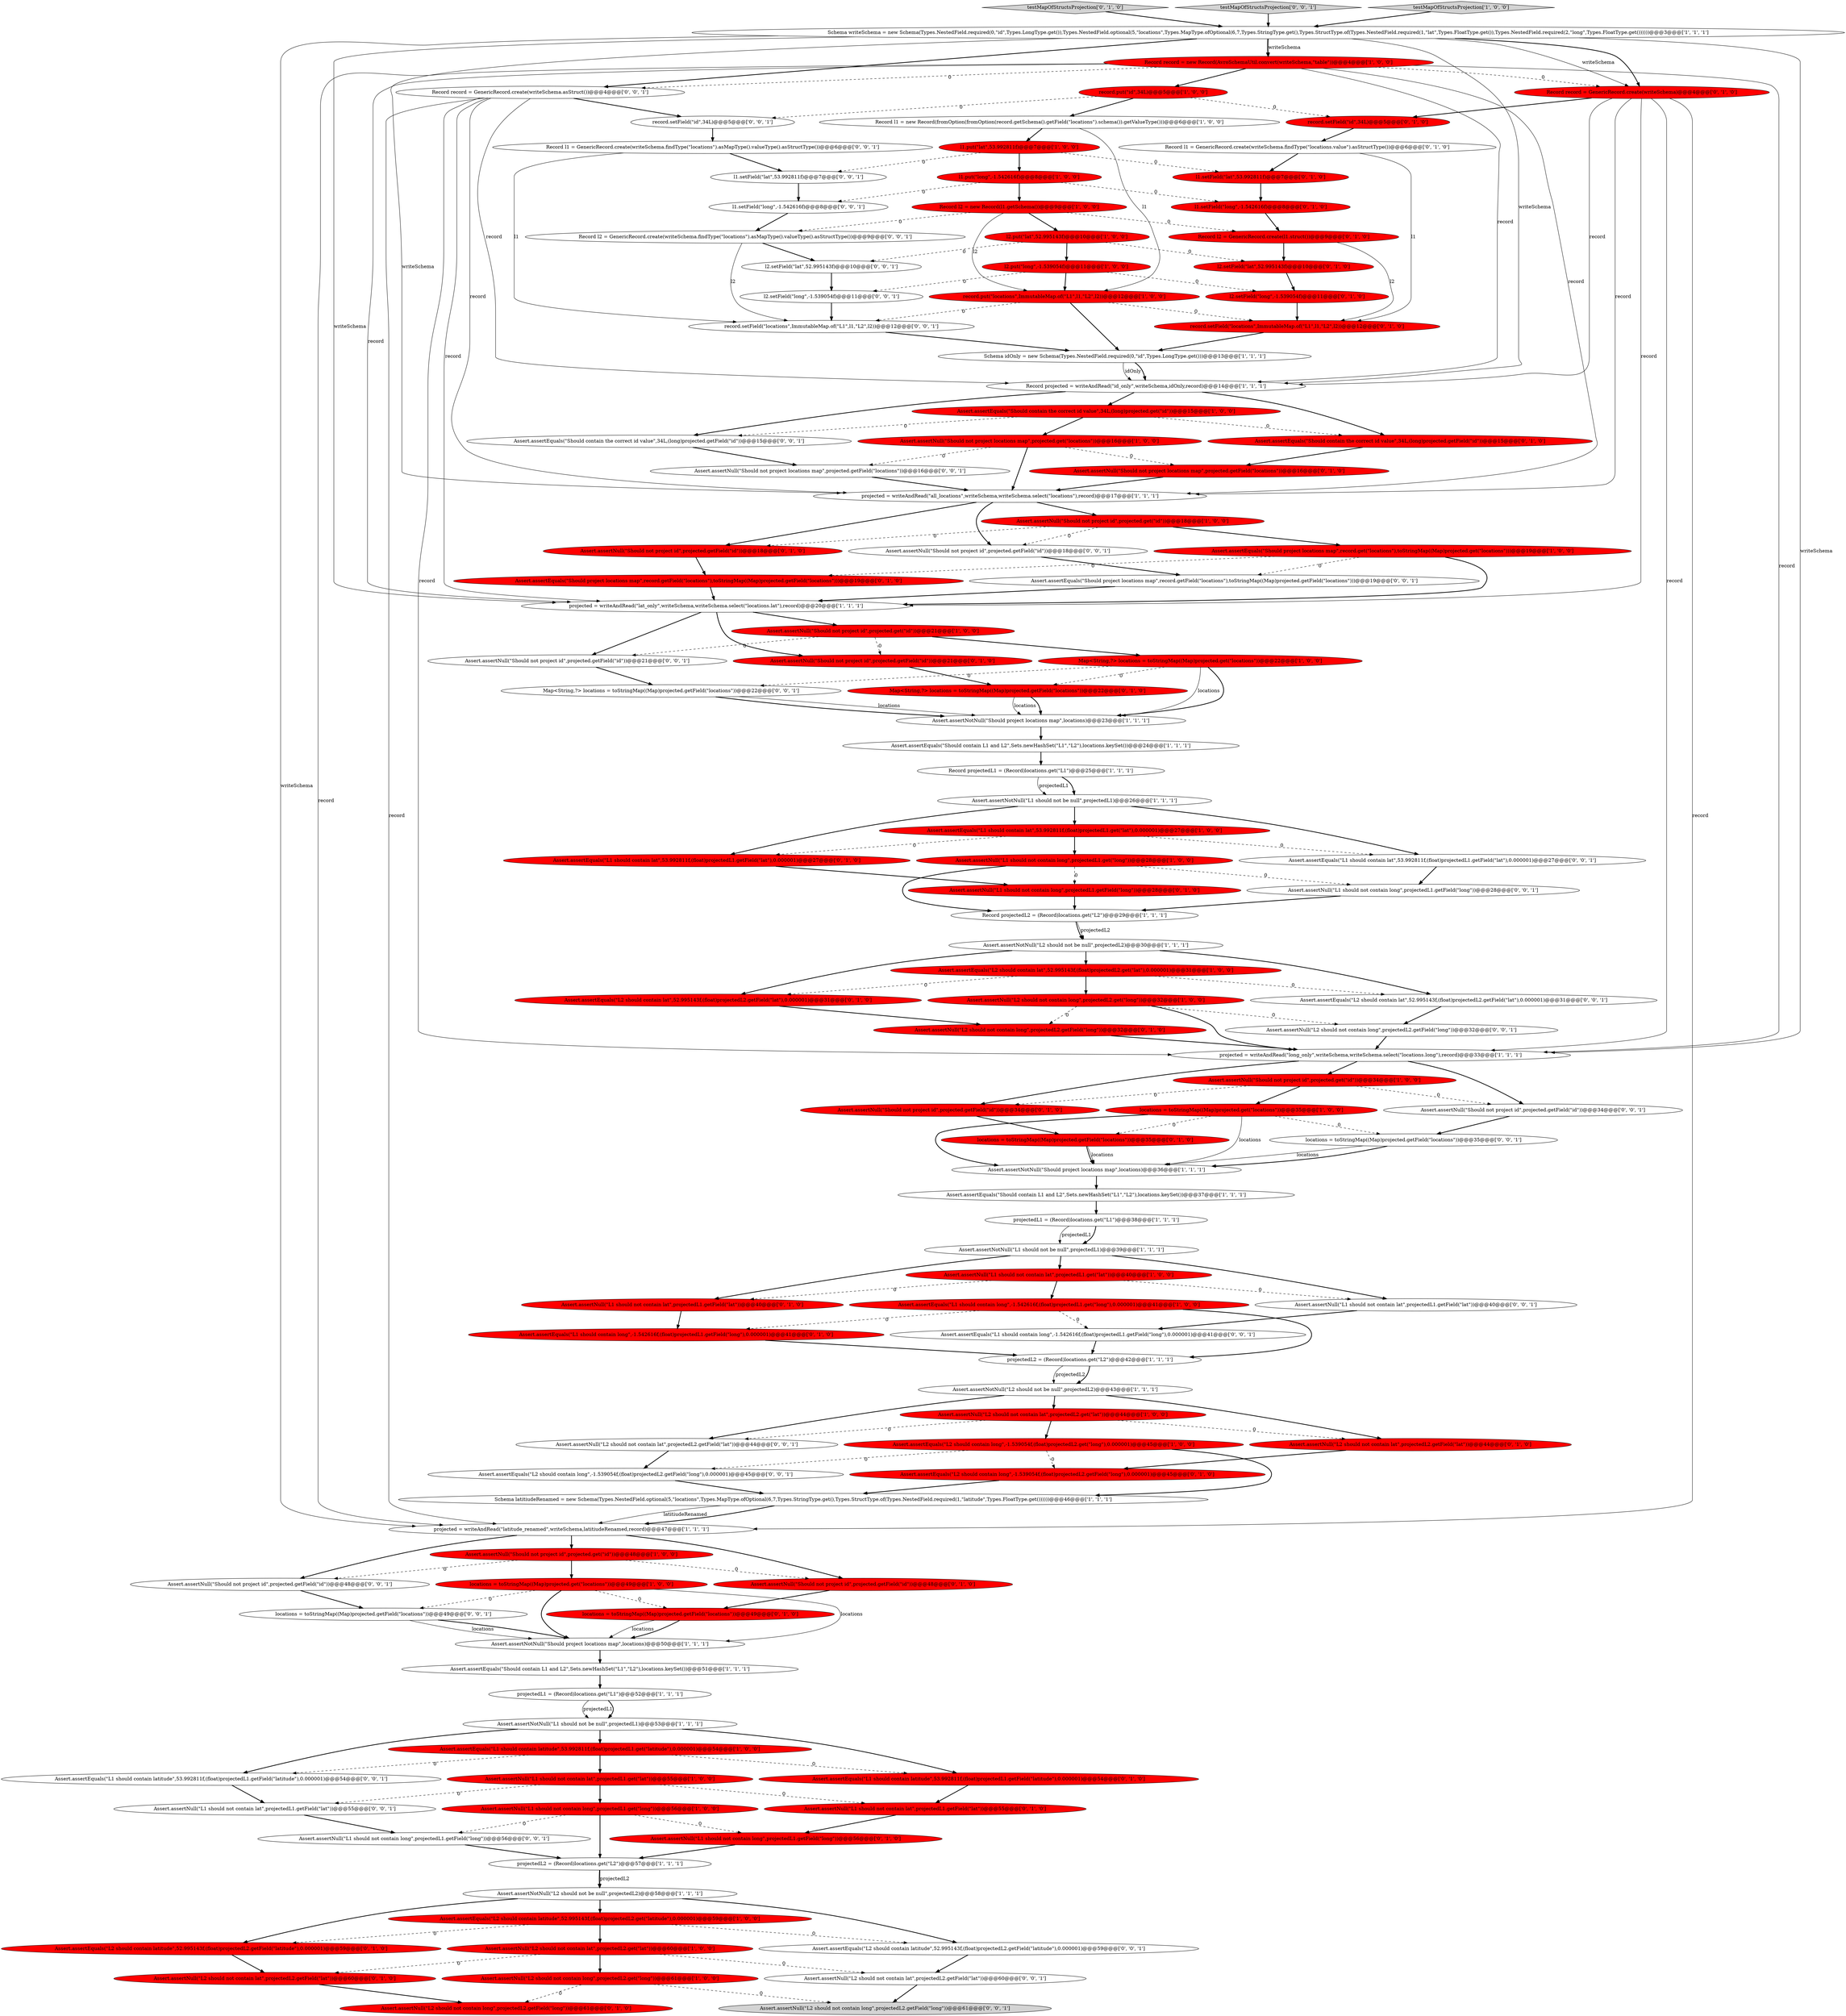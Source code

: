 digraph {
121 [style = filled, label = "Assert.assertNull(\"Should not project id\",projected.getField(\"id\"))@@@48@@@['0', '0', '1']", fillcolor = white, shape = ellipse image = "AAA0AAABBB3BBB"];
41 [style = filled, label = "Assert.assertEquals(\"L2 should contain lat\",52.995143f,(float)projectedL2.get(\"lat\"),0.000001)@@@31@@@['1', '0', '0']", fillcolor = red, shape = ellipse image = "AAA1AAABBB1BBB"];
37 [style = filled, label = "Assert.assertEquals(\"Should contain L1 and L2\",Sets.newHashSet(\"L1\",\"L2\"),locations.keySet())@@@37@@@['1', '1', '1']", fillcolor = white, shape = ellipse image = "AAA0AAABBB1BBB"];
28 [style = filled, label = "Record projectedL2 = (Record)locations.get(\"L2\")@@@29@@@['1', '1', '1']", fillcolor = white, shape = ellipse image = "AAA0AAABBB1BBB"];
45 [style = filled, label = "Assert.assertEquals(\"L2 should contain long\",-1.539054f,(float)projectedL2.get(\"long\"),0.000001)@@@45@@@['1', '0', '0']", fillcolor = red, shape = ellipse image = "AAA1AAABBB1BBB"];
107 [style = filled, label = "record.setField(\"locations\",ImmutableMap.of(\"L1\",l1,\"L2\",l2))@@@12@@@['0', '0', '1']", fillcolor = white, shape = ellipse image = "AAA0AAABBB3BBB"];
108 [style = filled, label = "l2.setField(\"lat\",52.995143f)@@@10@@@['0', '0', '1']", fillcolor = white, shape = ellipse image = "AAA0AAABBB3BBB"];
10 [style = filled, label = "Assert.assertEquals(\"L1 should contain lat\",53.992811f,(float)projectedL1.get(\"lat\"),0.000001)@@@27@@@['1', '0', '0']", fillcolor = red, shape = ellipse image = "AAA1AAABBB1BBB"];
36 [style = filled, label = "Assert.assertEquals(\"L1 should contain latitude\",53.992811f,(float)projectedL1.get(\"latitude\"),0.000001)@@@54@@@['1', '0', '0']", fillcolor = red, shape = ellipse image = "AAA1AAABBB1BBB"];
46 [style = filled, label = "projected = writeAndRead(\"all_locations\",writeSchema,writeSchema.select(\"locations\"),record)@@@17@@@['1', '1', '1']", fillcolor = white, shape = ellipse image = "AAA0AAABBB1BBB"];
47 [style = filled, label = "Assert.assertNull(\"Should not project id\",projected.get(\"id\"))@@@21@@@['1', '0', '0']", fillcolor = red, shape = ellipse image = "AAA1AAABBB1BBB"];
0 [style = filled, label = "Assert.assertEquals(\"L1 should contain long\",-1.542616f,(float)projectedL1.get(\"long\"),0.000001)@@@41@@@['1', '0', '0']", fillcolor = red, shape = ellipse image = "AAA1AAABBB1BBB"];
106 [style = filled, label = "Assert.assertNull(\"L1 should not contain lat\",projectedL1.getField(\"lat\"))@@@40@@@['0', '0', '1']", fillcolor = white, shape = ellipse image = "AAA0AAABBB3BBB"];
78 [style = filled, label = "record.setField(\"id\",34L)@@@5@@@['0', '1', '0']", fillcolor = red, shape = ellipse image = "AAA1AAABBB2BBB"];
29 [style = filled, label = "l1.put(\"lat\",53.992811f)@@@7@@@['1', '0', '0']", fillcolor = red, shape = ellipse image = "AAA1AAABBB1BBB"];
55 [style = filled, label = "Assert.assertNotNull(\"L2 should not be null\",projectedL2)@@@43@@@['1', '1', '1']", fillcolor = white, shape = ellipse image = "AAA0AAABBB1BBB"];
83 [style = filled, label = "l1.setField(\"lat\",53.992811f)@@@7@@@['0', '1', '0']", fillcolor = red, shape = ellipse image = "AAA1AAABBB2BBB"];
4 [style = filled, label = "Assert.assertNotNull(\"L2 should not be null\",projectedL2)@@@58@@@['1', '1', '1']", fillcolor = white, shape = ellipse image = "AAA0AAABBB1BBB"];
84 [style = filled, label = "Assert.assertNull(\"L2 should not contain lat\",projectedL2.getField(\"lat\"))@@@44@@@['0', '1', '0']", fillcolor = red, shape = ellipse image = "AAA1AAABBB2BBB"];
101 [style = filled, label = "Record record = GenericRecord.create(writeSchema.asStruct())@@@4@@@['0', '0', '1']", fillcolor = white, shape = ellipse image = "AAA0AAABBB3BBB"];
26 [style = filled, label = "projectedL2 = (Record)locations.get(\"L2\")@@@42@@@['1', '1', '1']", fillcolor = white, shape = ellipse image = "AAA0AAABBB1BBB"];
96 [style = filled, label = "l1.setField(\"lat\",53.992811f)@@@7@@@['0', '0', '1']", fillcolor = white, shape = ellipse image = "AAA0AAABBB3BBB"];
114 [style = filled, label = "Assert.assertEquals(\"L1 should contain latitude\",53.992811f,(float)projectedL1.getField(\"latitude\"),0.000001)@@@54@@@['0', '0', '1']", fillcolor = white, shape = ellipse image = "AAA0AAABBB3BBB"];
61 [style = filled, label = "Assert.assertNull(\"Should not project id\",projected.getField(\"id\"))@@@21@@@['0', '1', '0']", fillcolor = red, shape = ellipse image = "AAA1AAABBB2BBB"];
117 [style = filled, label = "Assert.assertEquals(\"L2 should contain long\",-1.539054f,(float)projectedL2.getField(\"long\"),0.000001)@@@45@@@['0', '0', '1']", fillcolor = white, shape = ellipse image = "AAA0AAABBB3BBB"];
94 [style = filled, label = "Assert.assertNull(\"Should not project id\",projected.getField(\"id\"))@@@34@@@['0', '0', '1']", fillcolor = white, shape = ellipse image = "AAA0AAABBB3BBB"];
19 [style = filled, label = "Assert.assertEquals(\"Should contain L1 and L2\",Sets.newHashSet(\"L1\",\"L2\"),locations.keySet())@@@24@@@['1', '1', '1']", fillcolor = white, shape = ellipse image = "AAA0AAABBB1BBB"];
113 [style = filled, label = "Assert.assertEquals(\"Should project locations map\",record.getField(\"locations\"),toStringMap((Map)projected.getField(\"locations\")))@@@19@@@['0', '0', '1']", fillcolor = white, shape = ellipse image = "AAA0AAABBB3BBB"];
53 [style = filled, label = "Schema writeSchema = new Schema(Types.NestedField.required(0,\"id\",Types.LongType.get()),Types.NestedField.optional(5,\"locations\",Types.MapType.ofOptional(6,7,Types.StringType.get(),Types.StructType.of(Types.NestedField.required(1,\"lat\",Types.FloatType.get()),Types.NestedField.required(2,\"long\",Types.FloatType.get())))))@@@3@@@['1', '1', '1']", fillcolor = white, shape = ellipse image = "AAA0AAABBB1BBB"];
93 [style = filled, label = "Assert.assertNull(\"Should not project locations map\",projected.getField(\"locations\"))@@@16@@@['0', '1', '0']", fillcolor = red, shape = ellipse image = "AAA1AAABBB2BBB"];
54 [style = filled, label = "l2.put(\"lat\",52.995143f)@@@10@@@['1', '0', '0']", fillcolor = red, shape = ellipse image = "AAA1AAABBB1BBB"];
59 [style = filled, label = "projectedL2 = (Record)locations.get(\"L2\")@@@57@@@['1', '1', '1']", fillcolor = white, shape = ellipse image = "AAA0AAABBB1BBB"];
60 [style = filled, label = "Map<String,?> locations = toStringMap((Map)projected.getField(\"locations\"))@@@22@@@['0', '1', '0']", fillcolor = red, shape = ellipse image = "AAA1AAABBB2BBB"];
38 [style = filled, label = "projected = writeAndRead(\"long_only\",writeSchema,writeSchema.select(\"locations.long\"),record)@@@33@@@['1', '1', '1']", fillcolor = white, shape = ellipse image = "AAA0AAABBB1BBB"];
91 [style = filled, label = "Assert.assertEquals(\"L2 should contain long\",-1.539054f,(float)projectedL2.getField(\"long\"),0.000001)@@@45@@@['0', '1', '0']", fillcolor = red, shape = ellipse image = "AAA1AAABBB2BBB"];
27 [style = filled, label = "projected = writeAndRead(\"latitude_renamed\",writeSchema,latitiudeRenamed,record)@@@47@@@['1', '1', '1']", fillcolor = white, shape = ellipse image = "AAA0AAABBB1BBB"];
48 [style = filled, label = "Assert.assertNotNull(\"L1 should not be null\",projectedL1)@@@26@@@['1', '1', '1']", fillcolor = white, shape = ellipse image = "AAA0AAABBB1BBB"];
82 [style = filled, label = "Assert.assertNull(\"L1 should not contain long\",projectedL1.getField(\"long\"))@@@28@@@['0', '1', '0']", fillcolor = red, shape = ellipse image = "AAA1AAABBB2BBB"];
62 [style = filled, label = "Assert.assertEquals(\"L2 should contain latitude\",52.995143f,(float)projectedL2.getField(\"latitude\"),0.000001)@@@59@@@['0', '1', '0']", fillcolor = red, shape = ellipse image = "AAA1AAABBB2BBB"];
16 [style = filled, label = "Assert.assertNull(\"Should not project id\",projected.get(\"id\"))@@@18@@@['1', '0', '0']", fillcolor = red, shape = ellipse image = "AAA1AAABBB1BBB"];
76 [style = filled, label = "testMapOfStructsProjection['0', '1', '0']", fillcolor = lightgray, shape = diamond image = "AAA0AAABBB2BBB"];
22 [style = filled, label = "projected = writeAndRead(\"lat_only\",writeSchema,writeSchema.select(\"locations.lat\"),record)@@@20@@@['1', '1', '1']", fillcolor = white, shape = ellipse image = "AAA0AAABBB1BBB"];
97 [style = filled, label = "Assert.assertNull(\"Should not project id\",projected.getField(\"id\"))@@@18@@@['0', '0', '1']", fillcolor = white, shape = ellipse image = "AAA0AAABBB3BBB"];
115 [style = filled, label = "Assert.assertEquals(\"L1 should contain lat\",53.992811f,(float)projectedL1.getField(\"lat\"),0.000001)@@@27@@@['0', '0', '1']", fillcolor = white, shape = ellipse image = "AAA0AAABBB3BBB"];
120 [style = filled, label = "Assert.assertNull(\"L1 should not contain long\",projectedL1.getField(\"long\"))@@@28@@@['0', '0', '1']", fillcolor = white, shape = ellipse image = "AAA0AAABBB3BBB"];
123 [style = filled, label = "Assert.assertNull(\"L2 should not contain long\",projectedL2.getField(\"long\"))@@@61@@@['0', '0', '1']", fillcolor = lightgray, shape = ellipse image = "AAA0AAABBB3BBB"];
31 [style = filled, label = "Record record = new Record(AvroSchemaUtil.convert(writeSchema,\"table\"))@@@4@@@['1', '0', '0']", fillcolor = red, shape = ellipse image = "AAA1AAABBB1BBB"];
109 [style = filled, label = "Assert.assertEquals(\"L2 should contain latitude\",52.995143f,(float)projectedL2.getField(\"latitude\"),0.000001)@@@59@@@['0', '0', '1']", fillcolor = white, shape = ellipse image = "AAA0AAABBB3BBB"];
105 [style = filled, label = "Record l2 = GenericRecord.create(writeSchema.findType(\"locations\").asMapType().valueType().asStructType())@@@9@@@['0', '0', '1']", fillcolor = white, shape = ellipse image = "AAA0AAABBB3BBB"];
8 [style = filled, label = "Assert.assertEquals(\"L2 should contain latitude\",52.995143f,(float)projectedL2.get(\"latitude\"),0.000001)@@@59@@@['1', '0', '0']", fillcolor = red, shape = ellipse image = "AAA1AAABBB1BBB"];
42 [style = filled, label = "Assert.assertNull(\"L2 should not contain long\",projectedL2.get(\"long\"))@@@61@@@['1', '0', '0']", fillcolor = red, shape = ellipse image = "AAA1AAABBB1BBB"];
65 [style = filled, label = "Assert.assertEquals(\"L2 should contain lat\",52.995143f,(float)projectedL2.getField(\"lat\"),0.000001)@@@31@@@['0', '1', '0']", fillcolor = red, shape = ellipse image = "AAA1AAABBB2BBB"];
72 [style = filled, label = "Assert.assertEquals(\"L1 should contain long\",-1.542616f,(float)projectedL1.getField(\"long\"),0.000001)@@@41@@@['0', '1', '0']", fillcolor = red, shape = ellipse image = "AAA1AAABBB2BBB"];
92 [style = filled, label = "l2.setField(\"lat\",52.995143f)@@@10@@@['0', '1', '0']", fillcolor = red, shape = ellipse image = "AAA1AAABBB2BBB"];
85 [style = filled, label = "Record l1 = GenericRecord.create(writeSchema.findType(\"locations.value\").asStructType())@@@6@@@['0', '1', '0']", fillcolor = white, shape = ellipse image = "AAA0AAABBB2BBB"];
66 [style = filled, label = "locations = toStringMap((Map)projected.getField(\"locations\"))@@@35@@@['0', '1', '0']", fillcolor = red, shape = ellipse image = "AAA1AAABBB2BBB"];
99 [style = filled, label = "Assert.assertNull(\"L1 should not contain lat\",projectedL1.getField(\"lat\"))@@@55@@@['0', '0', '1']", fillcolor = white, shape = ellipse image = "AAA0AAABBB3BBB"];
2 [style = filled, label = "Assert.assertNull(\"Should not project locations map\",projected.get(\"locations\"))@@@16@@@['1', '0', '0']", fillcolor = red, shape = ellipse image = "AAA1AAABBB1BBB"];
20 [style = filled, label = "Assert.assertNotNull(\"L1 should not be null\",projectedL1)@@@39@@@['1', '1', '1']", fillcolor = white, shape = ellipse image = "AAA0AAABBB1BBB"];
69 [style = filled, label = "Assert.assertEquals(\"L1 should contain latitude\",53.992811f,(float)projectedL1.getField(\"latitude\"),0.000001)@@@54@@@['0', '1', '0']", fillcolor = red, shape = ellipse image = "AAA1AAABBB2BBB"];
13 [style = filled, label = "l2.put(\"long\",-1.539054f)@@@11@@@['1', '0', '0']", fillcolor = red, shape = ellipse image = "AAA1AAABBB1BBB"];
127 [style = filled, label = "locations = toStringMap((Map)projected.getField(\"locations\"))@@@49@@@['0', '0', '1']", fillcolor = white, shape = ellipse image = "AAA0AAABBB3BBB"];
11 [style = filled, label = "Schema idOnly = new Schema(Types.NestedField.required(0,\"id\",Types.LongType.get()))@@@13@@@['1', '1', '1']", fillcolor = white, shape = ellipse image = "AAA0AAABBB1BBB"];
112 [style = filled, label = "Map<String,?> locations = toStringMap((Map)projected.getField(\"locations\"))@@@22@@@['0', '0', '1']", fillcolor = white, shape = ellipse image = "AAA0AAABBB3BBB"];
88 [style = filled, label = "Assert.assertNull(\"L1 should not contain lat\",projectedL1.getField(\"lat\"))@@@40@@@['0', '1', '0']", fillcolor = red, shape = ellipse image = "AAA1AAABBB2BBB"];
57 [style = filled, label = "Record l2 = new Record(l1.getSchema())@@@9@@@['1', '0', '0']", fillcolor = red, shape = ellipse image = "AAA1AAABBB1BBB"];
95 [style = filled, label = "l1.setField(\"long\",-1.542616f)@@@8@@@['0', '0', '1']", fillcolor = white, shape = ellipse image = "AAA0AAABBB3BBB"];
24 [style = filled, label = "Assert.assertEquals(\"Should contain L1 and L2\",Sets.newHashSet(\"L1\",\"L2\"),locations.keySet())@@@51@@@['1', '1', '1']", fillcolor = white, shape = ellipse image = "AAA0AAABBB1BBB"];
89 [style = filled, label = "Assert.assertNull(\"L2 should not contain long\",projectedL2.getField(\"long\"))@@@61@@@['0', '1', '0']", fillcolor = red, shape = ellipse image = "AAA1AAABBB2BBB"];
75 [style = filled, label = "Assert.assertEquals(\"Should contain the correct id value\",34L,(long)projected.getField(\"id\"))@@@15@@@['0', '1', '0']", fillcolor = red, shape = ellipse image = "AAA1AAABBB2BBB"];
44 [style = filled, label = "Assert.assertNotNull(\"Should project locations map\",locations)@@@36@@@['1', '1', '1']", fillcolor = white, shape = ellipse image = "AAA0AAABBB1BBB"];
98 [style = filled, label = "record.setField(\"id\",34L)@@@5@@@['0', '0', '1']", fillcolor = white, shape = ellipse image = "AAA0AAABBB3BBB"];
102 [style = filled, label = "Assert.assertNull(\"Should not project id\",projected.getField(\"id\"))@@@21@@@['0', '0', '1']", fillcolor = white, shape = ellipse image = "AAA0AAABBB3BBB"];
111 [style = filled, label = "Assert.assertNull(\"Should not project locations map\",projected.getField(\"locations\"))@@@16@@@['0', '0', '1']", fillcolor = white, shape = ellipse image = "AAA0AAABBB3BBB"];
18 [style = filled, label = "Map<String,?> locations = toStringMap((Map)projected.get(\"locations\"))@@@22@@@['1', '0', '0']", fillcolor = red, shape = ellipse image = "AAA1AAABBB1BBB"];
32 [style = filled, label = "record.put(\"locations\",ImmutableMap.of(\"L1\",l1,\"L2\",l2))@@@12@@@['1', '0', '0']", fillcolor = red, shape = ellipse image = "AAA1AAABBB1BBB"];
63 [style = filled, label = "Assert.assertNull(\"L2 should not contain lat\",projectedL2.getField(\"lat\"))@@@60@@@['0', '1', '0']", fillcolor = red, shape = ellipse image = "AAA1AAABBB2BBB"];
35 [style = filled, label = "projectedL1 = (Record)locations.get(\"L1\")@@@38@@@['1', '1', '1']", fillcolor = white, shape = ellipse image = "AAA0AAABBB1BBB"];
103 [style = filled, label = "Assert.assertEquals(\"L2 should contain lat\",52.995143f,(float)projectedL2.getField(\"lat\"),0.000001)@@@31@@@['0', '0', '1']", fillcolor = white, shape = ellipse image = "AAA0AAABBB3BBB"];
15 [style = filled, label = "Assert.assertEquals(\"Should contain the correct id value\",34L,(long)projected.get(\"id\"))@@@15@@@['1', '0', '0']", fillcolor = red, shape = ellipse image = "AAA1AAABBB1BBB"];
74 [style = filled, label = "Assert.assertNull(\"L1 should not contain lat\",projectedL1.getField(\"lat\"))@@@55@@@['0', '1', '0']", fillcolor = red, shape = ellipse image = "AAA1AAABBB2BBB"];
104 [style = filled, label = "Assert.assertNull(\"L2 should not contain lat\",projectedL2.getField(\"lat\"))@@@44@@@['0', '0', '1']", fillcolor = white, shape = ellipse image = "AAA0AAABBB3BBB"];
122 [style = filled, label = "testMapOfStructsProjection['0', '0', '1']", fillcolor = lightgray, shape = diamond image = "AAA0AAABBB3BBB"];
34 [style = filled, label = "Assert.assertNull(\"L1 should not contain long\",projectedL1.get(\"long\"))@@@56@@@['1', '0', '0']", fillcolor = red, shape = ellipse image = "AAA1AAABBB1BBB"];
70 [style = filled, label = "Record record = GenericRecord.create(writeSchema)@@@4@@@['0', '1', '0']", fillcolor = red, shape = ellipse image = "AAA1AAABBB2BBB"];
86 [style = filled, label = "Assert.assertNull(\"L2 should not contain long\",projectedL2.getField(\"long\"))@@@32@@@['0', '1', '0']", fillcolor = red, shape = ellipse image = "AAA1AAABBB2BBB"];
56 [style = filled, label = "Assert.assertNull(\"Should not project id\",projected.get(\"id\"))@@@48@@@['1', '0', '0']", fillcolor = red, shape = ellipse image = "AAA1AAABBB1BBB"];
110 [style = filled, label = "l2.setField(\"long\",-1.539054f)@@@11@@@['0', '0', '1']", fillcolor = white, shape = ellipse image = "AAA0AAABBB3BBB"];
25 [style = filled, label = "testMapOfStructsProjection['1', '0', '0']", fillcolor = lightgray, shape = diamond image = "AAA0AAABBB1BBB"];
71 [style = filled, label = "l1.setField(\"long\",-1.542616f)@@@8@@@['0', '1', '0']", fillcolor = red, shape = ellipse image = "AAA1AAABBB2BBB"];
87 [style = filled, label = "Assert.assertNull(\"Should not project id\",projected.getField(\"id\"))@@@48@@@['0', '1', '0']", fillcolor = red, shape = ellipse image = "AAA1AAABBB2BBB"];
14 [style = filled, label = "Schema latitiudeRenamed = new Schema(Types.NestedField.optional(5,\"locations\",Types.MapType.ofOptional(6,7,Types.StringType.get(),Types.StructType.of(Types.NestedField.required(1,\"latitude\",Types.FloatType.get())))))@@@46@@@['1', '1', '1']", fillcolor = white, shape = ellipse image = "AAA0AAABBB1BBB"];
64 [style = filled, label = "Assert.assertNull(\"Should not project id\",projected.getField(\"id\"))@@@18@@@['0', '1', '0']", fillcolor = red, shape = ellipse image = "AAA1AAABBB2BBB"];
125 [style = filled, label = "Assert.assertNull(\"L2 should not contain long\",projectedL2.getField(\"long\"))@@@32@@@['0', '0', '1']", fillcolor = white, shape = ellipse image = "AAA0AAABBB3BBB"];
7 [style = filled, label = "Assert.assertNull(\"L1 should not contain lat\",projectedL1.get(\"lat\"))@@@55@@@['1', '0', '0']", fillcolor = red, shape = ellipse image = "AAA1AAABBB1BBB"];
9 [style = filled, label = "Assert.assertNull(\"L2 should not contain lat\",projectedL2.get(\"lat\"))@@@60@@@['1', '0', '0']", fillcolor = red, shape = ellipse image = "AAA1AAABBB1BBB"];
52 [style = filled, label = "Assert.assertNotNull(\"L2 should not be null\",projectedL2)@@@30@@@['1', '1', '1']", fillcolor = white, shape = ellipse image = "AAA0AAABBB1BBB"];
116 [style = filled, label = "Assert.assertEquals(\"L1 should contain long\",-1.542616f,(float)projectedL1.getField(\"long\"),0.000001)@@@41@@@['0', '0', '1']", fillcolor = white, shape = ellipse image = "AAA0AAABBB3BBB"];
124 [style = filled, label = "Assert.assertNull(\"L1 should not contain long\",projectedL1.getField(\"long\"))@@@56@@@['0', '0', '1']", fillcolor = white, shape = ellipse image = "AAA0AAABBB3BBB"];
126 [style = filled, label = "Assert.assertNull(\"L2 should not contain lat\",projectedL2.getField(\"lat\"))@@@60@@@['0', '0', '1']", fillcolor = white, shape = ellipse image = "AAA0AAABBB3BBB"];
51 [style = filled, label = "Assert.assertNull(\"L2 should not contain long\",projectedL2.get(\"long\"))@@@32@@@['1', '0', '0']", fillcolor = red, shape = ellipse image = "AAA1AAABBB1BBB"];
5 [style = filled, label = "record.put(\"id\",34L)@@@5@@@['1', '0', '0']", fillcolor = red, shape = ellipse image = "AAA1AAABBB1BBB"];
21 [style = filled, label = "Assert.assertNotNull(\"L1 should not be null\",projectedL1)@@@53@@@['1', '1', '1']", fillcolor = white, shape = ellipse image = "AAA0AAABBB1BBB"];
67 [style = filled, label = "Assert.assertEquals(\"Should project locations map\",record.getField(\"locations\"),toStringMap((Map)projected.getField(\"locations\")))@@@19@@@['0', '1', '0']", fillcolor = red, shape = ellipse image = "AAA1AAABBB2BBB"];
3 [style = filled, label = "Assert.assertNotNull(\"Should project locations map\",locations)@@@50@@@['1', '1', '1']", fillcolor = white, shape = ellipse image = "AAA0AAABBB1BBB"];
30 [style = filled, label = "Assert.assertNull(\"L2 should not contain lat\",projectedL2.get(\"lat\"))@@@44@@@['1', '0', '0']", fillcolor = red, shape = ellipse image = "AAA1AAABBB1BBB"];
33 [style = filled, label = "projectedL1 = (Record)locations.get(\"L1\")@@@52@@@['1', '1', '1']", fillcolor = white, shape = ellipse image = "AAA0AAABBB1BBB"];
68 [style = filled, label = "Assert.assertNull(\"Should not project id\",projected.getField(\"id\"))@@@34@@@['0', '1', '0']", fillcolor = red, shape = ellipse image = "AAA1AAABBB2BBB"];
90 [style = filled, label = "Assert.assertEquals(\"L1 should contain lat\",53.992811f,(float)projectedL1.getField(\"lat\"),0.000001)@@@27@@@['0', '1', '0']", fillcolor = red, shape = ellipse image = "AAA1AAABBB2BBB"];
6 [style = filled, label = "locations = toStringMap((Map)projected.get(\"locations\"))@@@49@@@['1', '0', '0']", fillcolor = red, shape = ellipse image = "AAA1AAABBB1BBB"];
12 [style = filled, label = "Record projectedL1 = (Record)locations.get(\"L1\")@@@25@@@['1', '1', '1']", fillcolor = white, shape = ellipse image = "AAA0AAABBB1BBB"];
39 [style = filled, label = "locations = toStringMap((Map)projected.get(\"locations\"))@@@35@@@['1', '0', '0']", fillcolor = red, shape = ellipse image = "AAA1AAABBB1BBB"];
40 [style = filled, label = "Record projected = writeAndRead(\"id_only\",writeSchema,idOnly,record)@@@14@@@['1', '1', '1']", fillcolor = white, shape = ellipse image = "AAA0AAABBB1BBB"];
77 [style = filled, label = "Record l2 = GenericRecord.create(l1.struct())@@@9@@@['0', '1', '0']", fillcolor = red, shape = ellipse image = "AAA1AAABBB2BBB"];
119 [style = filled, label = "Assert.assertEquals(\"Should contain the correct id value\",34L,(long)projected.getField(\"id\"))@@@15@@@['0', '0', '1']", fillcolor = white, shape = ellipse image = "AAA0AAABBB3BBB"];
49 [style = filled, label = "Record l1 = new Record(fromOption(fromOption(record.getSchema().getField(\"locations\").schema()).getValueType()))@@@6@@@['1', '0', '0']", fillcolor = white, shape = ellipse image = "AAA0AAABBB1BBB"];
58 [style = filled, label = "Assert.assertNull(\"Should not project id\",projected.get(\"id\"))@@@34@@@['1', '0', '0']", fillcolor = red, shape = ellipse image = "AAA1AAABBB1BBB"];
80 [style = filled, label = "record.setField(\"locations\",ImmutableMap.of(\"L1\",l1,\"L2\",l2))@@@12@@@['0', '1', '0']", fillcolor = red, shape = ellipse image = "AAA1AAABBB2BBB"];
100 [style = filled, label = "Record l1 = GenericRecord.create(writeSchema.findType(\"locations\").asMapType().valueType().asStructType())@@@6@@@['0', '0', '1']", fillcolor = white, shape = ellipse image = "AAA0AAABBB3BBB"];
73 [style = filled, label = "Assert.assertNull(\"L1 should not contain long\",projectedL1.getField(\"long\"))@@@56@@@['0', '1', '0']", fillcolor = red, shape = ellipse image = "AAA1AAABBB2BBB"];
81 [style = filled, label = "l2.setField(\"long\",-1.539054f)@@@11@@@['0', '1', '0']", fillcolor = red, shape = ellipse image = "AAA1AAABBB2BBB"];
43 [style = filled, label = "Assert.assertEquals(\"Should project locations map\",record.get(\"locations\"),toStringMap((Map)projected.get(\"locations\")))@@@19@@@['1', '0', '0']", fillcolor = red, shape = ellipse image = "AAA1AAABBB1BBB"];
1 [style = filled, label = "Assert.assertNull(\"L1 should not contain lat\",projectedL1.get(\"lat\"))@@@40@@@['1', '0', '0']", fillcolor = red, shape = ellipse image = "AAA1AAABBB1BBB"];
17 [style = filled, label = "Assert.assertNull(\"L1 should not contain long\",projectedL1.get(\"long\"))@@@28@@@['1', '0', '0']", fillcolor = red, shape = ellipse image = "AAA1AAABBB1BBB"];
118 [style = filled, label = "locations = toStringMap((Map)projected.getField(\"locations\"))@@@35@@@['0', '0', '1']", fillcolor = white, shape = ellipse image = "AAA0AAABBB3BBB"];
23 [style = filled, label = "Assert.assertNotNull(\"Should project locations map\",locations)@@@23@@@['1', '1', '1']", fillcolor = white, shape = ellipse image = "AAA0AAABBB1BBB"];
79 [style = filled, label = "locations = toStringMap((Map)projected.getField(\"locations\"))@@@49@@@['0', '1', '0']", fillcolor = red, shape = ellipse image = "AAA1AAABBB2BBB"];
50 [style = filled, label = "l1.put(\"long\",-1.542616f)@@@8@@@['1', '0', '0']", fillcolor = red, shape = ellipse image = "AAA1AAABBB1BBB"];
6->3 [style = bold, label=""];
31->46 [style = solid, label="record"];
3->24 [style = bold, label=""];
93->46 [style = bold, label=""];
53->40 [style = solid, label="writeSchema"];
94->118 [style = bold, label=""];
35->20 [style = solid, label="projectedL1"];
4->62 [style = bold, label=""];
68->66 [style = bold, label=""];
40->15 [style = bold, label=""];
25->53 [style = bold, label=""];
119->111 [style = bold, label=""];
10->17 [style = bold, label=""];
54->92 [style = dashed, label="0"];
101->38 [style = solid, label="record"];
41->103 [style = dashed, label="0"];
57->105 [style = dashed, label="0"];
115->120 [style = bold, label=""];
77->92 [style = bold, label=""];
32->80 [style = dashed, label="0"];
28->52 [style = solid, label="projectedL2"];
7->99 [style = dashed, label="0"];
5->49 [style = bold, label=""];
21->36 [style = bold, label=""];
109->126 [style = bold, label=""];
28->52 [style = bold, label=""];
110->107 [style = bold, label=""];
118->44 [style = solid, label="locations"];
22->47 [style = bold, label=""];
38->94 [style = bold, label=""];
1->88 [style = dashed, label="0"];
56->87 [style = dashed, label="0"];
4->109 [style = bold, label=""];
48->10 [style = bold, label=""];
16->43 [style = bold, label=""];
40->75 [style = bold, label=""];
31->101 [style = dashed, label="0"];
84->91 [style = bold, label=""];
4->8 [style = bold, label=""];
39->66 [style = dashed, label="0"];
118->44 [style = bold, label=""];
53->22 [style = solid, label="writeSchema"];
77->80 [style = solid, label="l2"];
91->14 [style = bold, label=""];
48->90 [style = bold, label=""];
117->14 [style = bold, label=""];
32->11 [style = bold, label=""];
2->111 [style = dashed, label="0"];
39->44 [style = solid, label="locations"];
31->40 [style = solid, label="record"];
111->46 [style = bold, label=""];
47->102 [style = dashed, label="0"];
42->123 [style = dashed, label="0"];
40->119 [style = bold, label=""];
60->23 [style = bold, label=""];
57->54 [style = bold, label=""];
31->22 [style = solid, label="record"];
49->32 [style = solid, label="l1"];
29->83 [style = dashed, label="0"];
31->27 [style = solid, label="record"];
18->23 [style = solid, label="locations"];
116->26 [style = bold, label=""];
127->3 [style = solid, label="locations"];
82->28 [style = bold, label=""];
13->32 [style = bold, label=""];
50->95 [style = dashed, label="0"];
70->46 [style = solid, label="record"];
19->12 [style = bold, label=""];
126->123 [style = bold, label=""];
35->20 [style = bold, label=""];
122->53 [style = bold, label=""];
0->72 [style = dashed, label="0"];
108->110 [style = bold, label=""];
47->61 [style = dashed, label="0"];
31->5 [style = bold, label=""];
17->82 [style = dashed, label="0"];
1->106 [style = dashed, label="0"];
53->101 [style = bold, label=""];
103->125 [style = bold, label=""];
52->65 [style = bold, label=""];
59->4 [style = bold, label=""];
30->84 [style = dashed, label="0"];
12->48 [style = bold, label=""];
57->32 [style = solid, label="l2"];
12->48 [style = solid, label="projectedL1"];
70->38 [style = solid, label="record"];
101->46 [style = solid, label="record"];
1->0 [style = bold, label=""];
9->126 [style = dashed, label="0"];
6->3 [style = solid, label="locations"];
18->112 [style = dashed, label="0"];
14->27 [style = solid, label="latitiudeRenamed"];
43->67 [style = dashed, label="0"];
7->74 [style = dashed, label="0"];
38->68 [style = bold, label=""];
27->56 [style = bold, label=""];
67->22 [style = bold, label=""];
70->27 [style = solid, label="record"];
58->39 [style = bold, label=""];
80->11 [style = bold, label=""];
73->59 [style = bold, label=""];
17->120 [style = dashed, label="0"];
53->38 [style = solid, label="writeSchema"];
34->59 [style = bold, label=""];
45->14 [style = bold, label=""];
81->80 [style = bold, label=""];
36->114 [style = dashed, label="0"];
34->73 [style = dashed, label="0"];
26->55 [style = solid, label="projectedL2"];
63->89 [style = bold, label=""];
43->22 [style = bold, label=""];
22->61 [style = bold, label=""];
90->82 [style = bold, label=""];
76->53 [style = bold, label=""];
31->38 [style = solid, label="record"];
44->37 [style = bold, label=""];
87->79 [style = bold, label=""];
66->44 [style = solid, label="locations"];
88->72 [style = bold, label=""];
125->38 [style = bold, label=""];
99->124 [style = bold, label=""];
70->78 [style = bold, label=""];
53->46 [style = solid, label="writeSchema"];
72->26 [style = bold, label=""];
15->75 [style = dashed, label="0"];
69->74 [style = bold, label=""];
10->115 [style = dashed, label="0"];
105->107 [style = solid, label="l2"];
56->6 [style = bold, label=""];
22->102 [style = bold, label=""];
46->16 [style = bold, label=""];
79->3 [style = solid, label="locations"];
45->91 [style = dashed, label="0"];
9->42 [style = bold, label=""];
18->23 [style = bold, label=""];
127->3 [style = bold, label=""];
5->98 [style = dashed, label="0"];
47->18 [style = bold, label=""];
48->115 [style = bold, label=""];
0->116 [style = dashed, label="0"];
51->125 [style = dashed, label="0"];
79->3 [style = bold, label=""];
13->110 [style = dashed, label="0"];
52->41 [style = bold, label=""];
32->107 [style = dashed, label="0"];
8->62 [style = dashed, label="0"];
41->65 [style = dashed, label="0"];
78->85 [style = bold, label=""];
92->81 [style = bold, label=""];
114->99 [style = bold, label=""];
13->81 [style = dashed, label="0"];
112->23 [style = bold, label=""];
21->114 [style = bold, label=""];
11->40 [style = solid, label="idOnly"];
20->1 [style = bold, label=""];
104->117 [style = bold, label=""];
57->77 [style = dashed, label="0"];
98->100 [style = bold, label=""];
86->38 [style = bold, label=""];
36->69 [style = dashed, label="0"];
20->88 [style = bold, label=""];
55->104 [style = bold, label=""];
121->127 [style = bold, label=""];
95->105 [style = bold, label=""];
26->55 [style = bold, label=""];
8->109 [style = dashed, label="0"];
27->121 [style = bold, label=""];
24->33 [style = bold, label=""];
18->60 [style = dashed, label="0"];
55->30 [style = bold, label=""];
9->63 [style = dashed, label="0"];
58->68 [style = dashed, label="0"];
29->50 [style = bold, label=""];
101->27 [style = solid, label="record"];
50->57 [style = bold, label=""];
23->19 [style = bold, label=""];
46->97 [style = bold, label=""];
2->93 [style = dashed, label="0"];
54->108 [style = dashed, label="0"];
70->40 [style = solid, label="record"];
27->87 [style = bold, label=""];
6->79 [style = dashed, label="0"];
100->107 [style = solid, label="l1"];
64->67 [style = bold, label=""];
14->27 [style = bold, label=""];
56->121 [style = dashed, label="0"];
37->35 [style = bold, label=""];
53->70 [style = solid, label="writeSchema"];
55->84 [style = bold, label=""];
43->113 [style = dashed, label="0"];
85->83 [style = bold, label=""];
49->29 [style = bold, label=""];
39->118 [style = dashed, label="0"];
83->71 [style = bold, label=""];
60->23 [style = solid, label="locations"];
15->2 [style = bold, label=""];
2->46 [style = bold, label=""];
70->22 [style = solid, label="record"];
65->86 [style = bold, label=""];
61->60 [style = bold, label=""];
0->26 [style = bold, label=""];
96->95 [style = bold, label=""];
39->44 [style = bold, label=""];
102->112 [style = bold, label=""];
20->106 [style = bold, label=""];
46->64 [style = bold, label=""];
59->4 [style = solid, label="projectedL2"];
38->58 [style = bold, label=""];
124->59 [style = bold, label=""];
34->124 [style = dashed, label="0"];
16->97 [style = dashed, label="0"];
74->73 [style = bold, label=""];
62->63 [style = bold, label=""];
15->119 [style = dashed, label="0"];
100->96 [style = bold, label=""];
31->70 [style = dashed, label="0"];
5->78 [style = dashed, label="0"];
53->31 [style = solid, label="writeSchema"];
53->31 [style = bold, label=""];
50->71 [style = dashed, label="0"];
33->21 [style = solid, label="projectedL1"];
11->40 [style = bold, label=""];
53->27 [style = solid, label="writeSchema"];
21->69 [style = bold, label=""];
120->28 [style = bold, label=""];
30->104 [style = dashed, label="0"];
6->127 [style = dashed, label="0"];
29->96 [style = dashed, label="0"];
85->80 [style = solid, label="l1"];
101->98 [style = bold, label=""];
58->94 [style = dashed, label="0"];
45->117 [style = dashed, label="0"];
106->116 [style = bold, label=""];
17->28 [style = bold, label=""];
10->90 [style = dashed, label="0"];
7->34 [style = bold, label=""];
51->38 [style = bold, label=""];
71->77 [style = bold, label=""];
97->113 [style = bold, label=""];
54->13 [style = bold, label=""];
105->108 [style = bold, label=""];
36->7 [style = bold, label=""];
66->44 [style = bold, label=""];
41->51 [style = bold, label=""];
53->70 [style = bold, label=""];
101->40 [style = solid, label="record"];
8->9 [style = bold, label=""];
52->103 [style = bold, label=""];
75->93 [style = bold, label=""];
42->89 [style = dashed, label="0"];
107->11 [style = bold, label=""];
101->22 [style = solid, label="record"];
33->21 [style = bold, label=""];
112->23 [style = solid, label="locations"];
51->86 [style = dashed, label="0"];
113->22 [style = bold, label=""];
16->64 [style = dashed, label="0"];
30->45 [style = bold, label=""];
}
